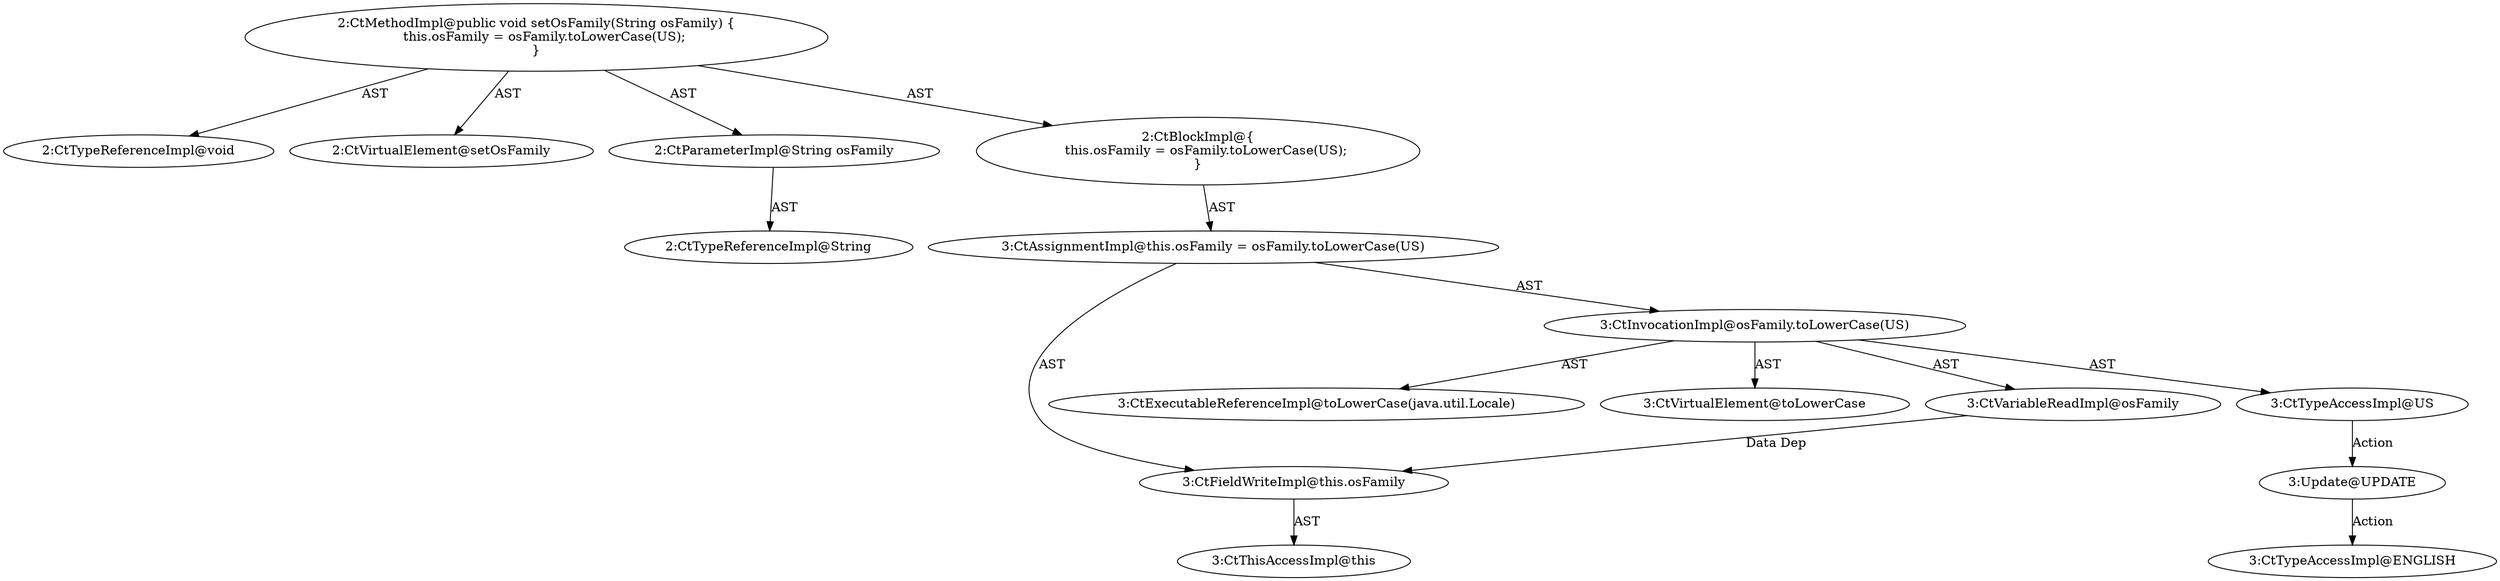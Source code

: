 digraph "setOsFamily#?,String" {
0 [label="2:CtTypeReferenceImpl@void" shape=ellipse]
1 [label="2:CtVirtualElement@setOsFamily" shape=ellipse]
2 [label="2:CtParameterImpl@String osFamily" shape=ellipse]
3 [label="2:CtTypeReferenceImpl@String" shape=ellipse]
4 [label="3:CtFieldWriteImpl@this.osFamily" shape=ellipse]
5 [label="3:CtThisAccessImpl@this" shape=ellipse]
6 [label="3:CtExecutableReferenceImpl@toLowerCase(java.util.Locale)" shape=ellipse]
7 [label="3:CtVirtualElement@toLowerCase" shape=ellipse]
8 [label="3:CtVariableReadImpl@osFamily" shape=ellipse]
9 [label="3:CtTypeAccessImpl@US" shape=ellipse]
10 [label="3:CtInvocationImpl@osFamily.toLowerCase(US)" shape=ellipse]
11 [label="3:CtAssignmentImpl@this.osFamily = osFamily.toLowerCase(US)" shape=ellipse]
12 [label="2:CtBlockImpl@\{
    this.osFamily = osFamily.toLowerCase(US);
\}" shape=ellipse]
13 [label="2:CtMethodImpl@public void setOsFamily(String osFamily) \{
    this.osFamily = osFamily.toLowerCase(US);
\}" shape=ellipse]
14 [label="3:Update@UPDATE" shape=ellipse]
15 [label="3:CtTypeAccessImpl@ENGLISH" shape=ellipse]
2 -> 3 [label="AST"];
4 -> 5 [label="AST"];
8 -> 4 [label="Data Dep"];
9 -> 14 [label="Action"];
10 -> 7 [label="AST"];
10 -> 8 [label="AST"];
10 -> 6 [label="AST"];
10 -> 9 [label="AST"];
11 -> 4 [label="AST"];
11 -> 10 [label="AST"];
12 -> 11 [label="AST"];
13 -> 1 [label="AST"];
13 -> 0 [label="AST"];
13 -> 2 [label="AST"];
13 -> 12 [label="AST"];
14 -> 15 [label="Action"];
}